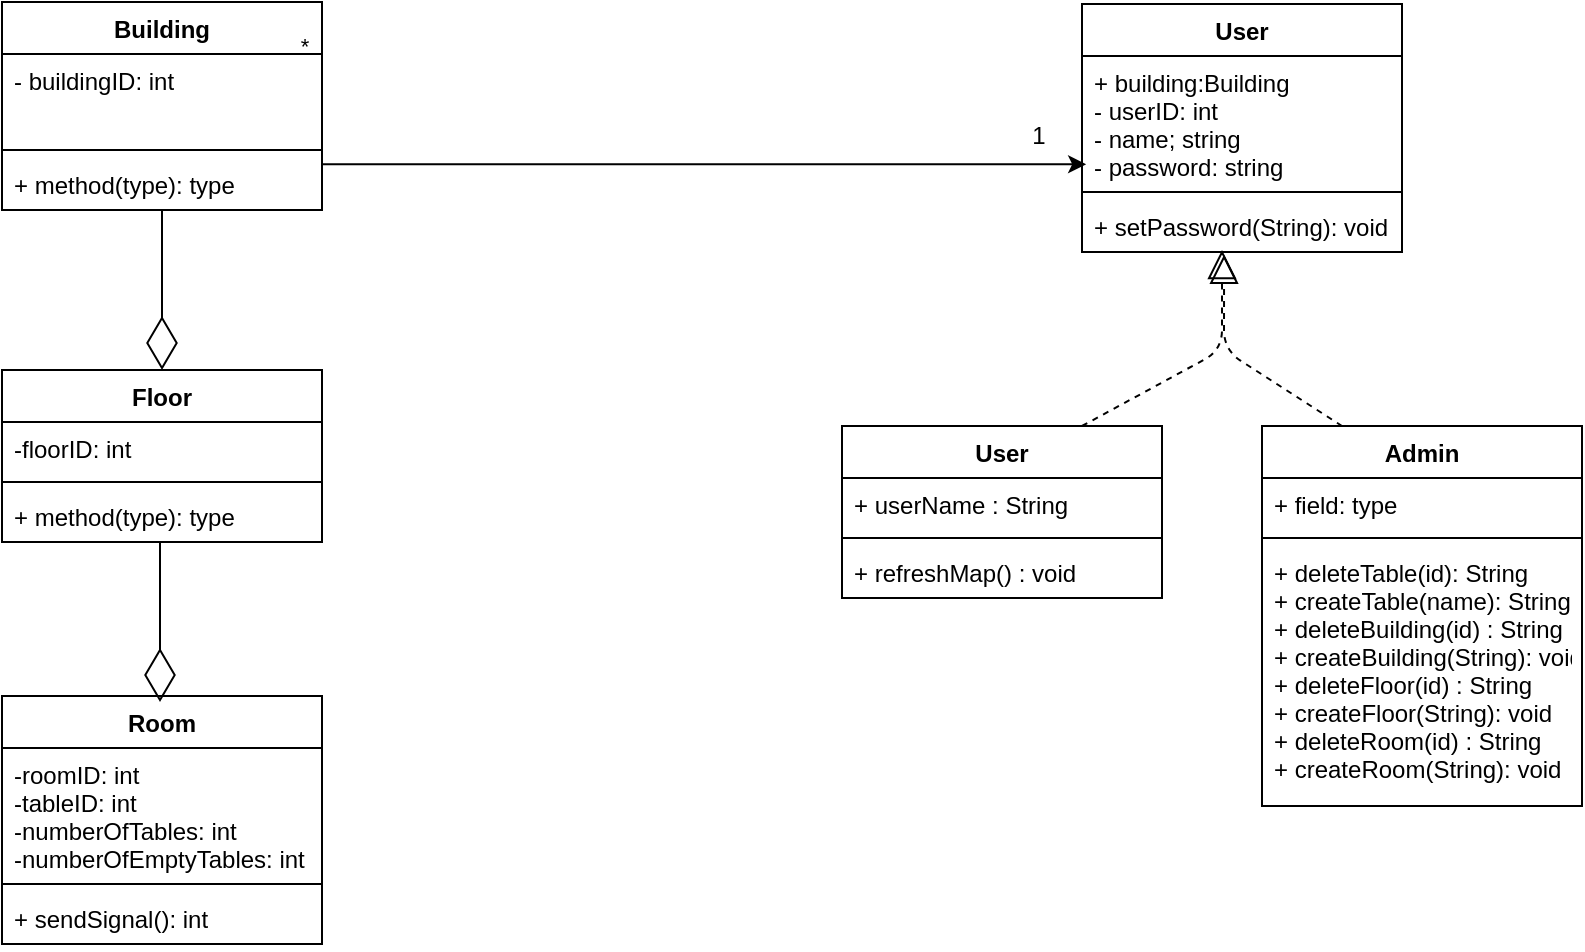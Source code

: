 <mxfile version="10.5.4" type="github"><diagram id="rTUIbsL52zfI17CwxYy-" name="Page-1"><mxGraphModel dx="481" dy="491" grid="1" gridSize="10" guides="1" tooltips="1" connect="1" arrows="1" fold="1" page="1" pageScale="1" pageWidth="827" pageHeight="1169" math="0" shadow="0"><root><mxCell id="0"/><mxCell id="1" parent="0"/><mxCell id="a0J-lWOoTGamnd43DU0Q-1" value="Building" style="swimlane;fontStyle=1;align=center;verticalAlign=top;childLayout=stackLayout;horizontal=1;startSize=26;horizontalStack=0;resizeParent=1;resizeParentMax=0;resizeLast=0;collapsible=1;marginBottom=0;labelBackgroundColor=none;" parent="1" vertex="1"><mxGeometry x="20" y="16" width="160" height="104" as="geometry"/></mxCell><mxCell id="a0J-lWOoTGamnd43DU0Q-2" value="- buildingID: int&#10;" style="text;strokeColor=none;fillColor=none;align=left;verticalAlign=top;spacingLeft=4;spacingRight=4;overflow=hidden;rotatable=0;points=[[0,0.5],[1,0.5]];portConstraint=eastwest;labelBackgroundColor=none;" parent="a0J-lWOoTGamnd43DU0Q-1" vertex="1"><mxGeometry y="26" width="160" height="44" as="geometry"/></mxCell><mxCell id="a0J-lWOoTGamnd43DU0Q-3" value="" style="line;strokeWidth=1;fillColor=none;align=left;verticalAlign=middle;spacingTop=-1;spacingLeft=3;spacingRight=3;rotatable=0;labelPosition=right;points=[];portConstraint=eastwest;labelBackgroundColor=none;" parent="a0J-lWOoTGamnd43DU0Q-1" vertex="1"><mxGeometry y="70" width="160" height="8" as="geometry"/></mxCell><mxCell id="a0J-lWOoTGamnd43DU0Q-4" value="+ method(type): type" style="text;strokeColor=none;fillColor=none;align=left;verticalAlign=top;spacingLeft=4;spacingRight=4;overflow=hidden;rotatable=0;points=[[0,0.5],[1,0.5]];portConstraint=eastwest;labelBackgroundColor=none;" parent="a0J-lWOoTGamnd43DU0Q-1" vertex="1"><mxGeometry y="78" width="160" height="26" as="geometry"/></mxCell><mxCell id="a0J-lWOoTGamnd43DU0Q-5" value="Room&#10;&#10;" style="swimlane;fontStyle=1;align=center;verticalAlign=top;childLayout=stackLayout;horizontal=1;startSize=26;horizontalStack=0;resizeParent=1;resizeParentMax=0;resizeLast=0;collapsible=1;marginBottom=0;labelBackgroundColor=none;" parent="1" vertex="1"><mxGeometry x="20" y="363" width="160" height="124" as="geometry"/></mxCell><mxCell id="a0J-lWOoTGamnd43DU0Q-6" value="-roomID: int&#10;-tableID: int&#10;-numberOfTables: int&#10;-numberOfEmptyTables: int" style="text;strokeColor=none;fillColor=none;align=left;verticalAlign=top;spacingLeft=4;spacingRight=4;overflow=hidden;rotatable=0;points=[[0,0.5],[1,0.5]];portConstraint=eastwest;labelBackgroundColor=none;" parent="a0J-lWOoTGamnd43DU0Q-5" vertex="1"><mxGeometry y="26" width="160" height="64" as="geometry"/></mxCell><mxCell id="a0J-lWOoTGamnd43DU0Q-7" value="" style="line;strokeWidth=1;fillColor=none;align=left;verticalAlign=middle;spacingTop=-1;spacingLeft=3;spacingRight=3;rotatable=0;labelPosition=right;points=[];portConstraint=eastwest;labelBackgroundColor=none;" parent="a0J-lWOoTGamnd43DU0Q-5" vertex="1"><mxGeometry y="90" width="160" height="8" as="geometry"/></mxCell><mxCell id="a0J-lWOoTGamnd43DU0Q-8" value="+ sendSignal(): int" style="text;strokeColor=none;fillColor=none;align=left;verticalAlign=top;spacingLeft=4;spacingRight=4;overflow=hidden;rotatable=0;points=[[0,0.5],[1,0.5]];portConstraint=eastwest;labelBackgroundColor=none;" parent="a0J-lWOoTGamnd43DU0Q-5" vertex="1"><mxGeometry y="98" width="160" height="26" as="geometry"/></mxCell><mxCell id="a0J-lWOoTGamnd43DU0Q-9" value="" style="endArrow=diamondThin;endFill=0;endSize=24;html=1;exitX=0.5;exitY=1;exitDx=0;exitDy=0;exitPerimeter=0;labelBackgroundColor=none;" parent="1" source="a0J-lWOoTGamnd43DU0Q-4" edge="1"><mxGeometry width="160" relative="1" as="geometry"><mxPoint x="100" y="130" as="sourcePoint"/><mxPoint x="100" y="200" as="targetPoint"/></mxGeometry></mxCell><mxCell id="a0J-lWOoTGamnd43DU0Q-10" value="Floor" style="swimlane;fontStyle=1;align=center;verticalAlign=top;childLayout=stackLayout;horizontal=1;startSize=26;horizontalStack=0;resizeParent=1;resizeParentMax=0;resizeLast=0;collapsible=1;marginBottom=0;labelBackgroundColor=none;" parent="1" vertex="1"><mxGeometry x="20" y="200" width="160" height="86" as="geometry"/></mxCell><mxCell id="a0J-lWOoTGamnd43DU0Q-11" value="-floorID: int&#10;&#10;" style="text;strokeColor=none;fillColor=none;align=left;verticalAlign=top;spacingLeft=4;spacingRight=4;overflow=hidden;rotatable=0;points=[[0,0.5],[1,0.5]];portConstraint=eastwest;labelBackgroundColor=none;" parent="a0J-lWOoTGamnd43DU0Q-10" vertex="1"><mxGeometry y="26" width="160" height="26" as="geometry"/></mxCell><mxCell id="a0J-lWOoTGamnd43DU0Q-12" value="" style="line;strokeWidth=1;fillColor=none;align=left;verticalAlign=middle;spacingTop=-1;spacingLeft=3;spacingRight=3;rotatable=0;labelPosition=right;points=[];portConstraint=eastwest;labelBackgroundColor=none;" parent="a0J-lWOoTGamnd43DU0Q-10" vertex="1"><mxGeometry y="52" width="160" height="8" as="geometry"/></mxCell><mxCell id="a0J-lWOoTGamnd43DU0Q-13" value="+ method(type): type" style="text;strokeColor=none;fillColor=none;align=left;verticalAlign=top;spacingLeft=4;spacingRight=4;overflow=hidden;rotatable=0;points=[[0,0.5],[1,0.5]];portConstraint=eastwest;labelBackgroundColor=none;" parent="a0J-lWOoTGamnd43DU0Q-10" vertex="1"><mxGeometry y="60" width="160" height="26" as="geometry"/></mxCell><mxCell id="a0J-lWOoTGamnd43DU0Q-14" value="" style="endArrow=diamondThin;endFill=0;endSize=24;html=1;exitX=0.5;exitY=1;exitDx=0;exitDy=0;exitPerimeter=0;labelBackgroundColor=none;" parent="1" edge="1"><mxGeometry width="160" relative="1" as="geometry"><mxPoint x="99" y="286" as="sourcePoint"/><mxPoint x="99" y="366" as="targetPoint"/></mxGeometry></mxCell><mxCell id="a0J-lWOoTGamnd43DU0Q-15" value="User&#10;&#10;" style="swimlane;fontStyle=1;align=center;verticalAlign=top;childLayout=stackLayout;horizontal=1;startSize=26;horizontalStack=0;resizeParent=1;resizeParentMax=0;resizeLast=0;collapsible=1;marginBottom=0;labelBackgroundColor=none;" parent="1" vertex="1"><mxGeometry x="560" y="17" width="160" height="124" as="geometry"/></mxCell><mxCell id="a0J-lWOoTGamnd43DU0Q-16" value="+ building:Building&#10;- userID: int&#10;- name; string&#10;- password: string&#10;" style="text;strokeColor=none;fillColor=none;align=left;verticalAlign=top;spacingLeft=4;spacingRight=4;overflow=hidden;rotatable=0;points=[[0,0.5],[1,0.5]];portConstraint=eastwest;labelBackgroundColor=none;" parent="a0J-lWOoTGamnd43DU0Q-15" vertex="1"><mxGeometry y="26" width="160" height="64" as="geometry"/></mxCell><mxCell id="a0J-lWOoTGamnd43DU0Q-17" value="" style="line;strokeWidth=1;fillColor=none;align=left;verticalAlign=middle;spacingTop=-1;spacingLeft=3;spacingRight=3;rotatable=0;labelPosition=right;points=[];portConstraint=eastwest;labelBackgroundColor=none;" parent="a0J-lWOoTGamnd43DU0Q-15" vertex="1"><mxGeometry y="90" width="160" height="8" as="geometry"/></mxCell><mxCell id="a0J-lWOoTGamnd43DU0Q-18" value="+ setPassword(String): void" style="text;strokeColor=none;fillColor=none;align=left;verticalAlign=top;spacingLeft=4;spacingRight=4;overflow=hidden;rotatable=0;points=[[0,0.5],[1,0.5]];portConstraint=eastwest;labelBackgroundColor=none;" parent="a0J-lWOoTGamnd43DU0Q-15" vertex="1"><mxGeometry y="98" width="160" height="26" as="geometry"/></mxCell><mxCell id="a0J-lWOoTGamnd43DU0Q-19" value="Admin&#10;" style="swimlane;fontStyle=1;align=center;verticalAlign=top;childLayout=stackLayout;horizontal=1;startSize=26;horizontalStack=0;resizeParent=1;resizeParentMax=0;resizeLast=0;collapsible=1;marginBottom=0;labelBackgroundColor=none;" parent="1" vertex="1"><mxGeometry x="650" y="228" width="160" height="190" as="geometry"/></mxCell><mxCell id="a0J-lWOoTGamnd43DU0Q-20" value="+ field: type" style="text;strokeColor=none;fillColor=none;align=left;verticalAlign=top;spacingLeft=4;spacingRight=4;overflow=hidden;rotatable=0;points=[[0,0.5],[1,0.5]];portConstraint=eastwest;labelBackgroundColor=none;" parent="a0J-lWOoTGamnd43DU0Q-19" vertex="1"><mxGeometry y="26" width="160" height="26" as="geometry"/></mxCell><mxCell id="a0J-lWOoTGamnd43DU0Q-21" value="" style="line;strokeWidth=1;fillColor=none;align=left;verticalAlign=middle;spacingTop=-1;spacingLeft=3;spacingRight=3;rotatable=0;labelPosition=right;points=[];portConstraint=eastwest;labelBackgroundColor=none;" parent="a0J-lWOoTGamnd43DU0Q-19" vertex="1"><mxGeometry y="52" width="160" height="8" as="geometry"/></mxCell><mxCell id="a0J-lWOoTGamnd43DU0Q-22" value="+ deleteTable(id): String&#10;+ createTable(name): String&#10;+ deleteBuilding(id) : String&#10;+ createBuilding(String): void&#10;+ deleteFloor(id) : String&#10;+ createFloor(String): void&#10;+ deleteRoom(id) : String&#10;+ createRoom(String): void&#10;" style="text;strokeColor=none;fillColor=none;align=left;verticalAlign=top;spacingLeft=4;spacingRight=4;overflow=hidden;rotatable=0;points=[[0,0.5],[1,0.5]];portConstraint=eastwest;labelBackgroundColor=none;" parent="a0J-lWOoTGamnd43DU0Q-19" vertex="1"><mxGeometry y="60" width="160" height="130" as="geometry"/></mxCell><mxCell id="a0J-lWOoTGamnd43DU0Q-23" value="User&#10;&#10;" style="swimlane;fontStyle=1;align=center;verticalAlign=top;childLayout=stackLayout;horizontal=1;startSize=26;horizontalStack=0;resizeParent=1;resizeParentMax=0;resizeLast=0;collapsible=1;marginBottom=0;labelBackgroundColor=none;" parent="1" vertex="1"><mxGeometry x="440" y="228" width="160" height="86" as="geometry"/></mxCell><mxCell id="a0J-lWOoTGamnd43DU0Q-24" value="+ userName : String" style="text;strokeColor=none;fillColor=none;align=left;verticalAlign=top;spacingLeft=4;spacingRight=4;overflow=hidden;rotatable=0;points=[[0,0.5],[1,0.5]];portConstraint=eastwest;labelBackgroundColor=none;" parent="a0J-lWOoTGamnd43DU0Q-23" vertex="1"><mxGeometry y="26" width="160" height="26" as="geometry"/></mxCell><mxCell id="a0J-lWOoTGamnd43DU0Q-25" value="" style="line;strokeWidth=1;fillColor=none;align=left;verticalAlign=middle;spacingTop=-1;spacingLeft=3;spacingRight=3;rotatable=0;labelPosition=right;points=[];portConstraint=eastwest;labelBackgroundColor=none;" parent="a0J-lWOoTGamnd43DU0Q-23" vertex="1"><mxGeometry y="52" width="160" height="8" as="geometry"/></mxCell><mxCell id="a0J-lWOoTGamnd43DU0Q-26" value="+ refreshMap() : void&#10;" style="text;strokeColor=none;fillColor=none;align=left;verticalAlign=top;spacingLeft=4;spacingRight=4;overflow=hidden;rotatable=0;points=[[0,0.5],[1,0.5]];portConstraint=eastwest;labelBackgroundColor=none;" parent="a0J-lWOoTGamnd43DU0Q-23" vertex="1"><mxGeometry y="60" width="160" height="26" as="geometry"/></mxCell><mxCell id="a0J-lWOoTGamnd43DU0Q-30" value="" style="endArrow=block;dashed=1;endFill=0;endSize=12;html=1;exitX=0.75;exitY=0;exitDx=0;exitDy=0;labelBackgroundColor=none;" parent="1" source="a0J-lWOoTGamnd43DU0Q-23" edge="1"><mxGeometry width="160" relative="1" as="geometry"><mxPoint x="290" y="424" as="sourcePoint"/><mxPoint x="630" y="140" as="targetPoint"/><Array as="points"><mxPoint x="630" y="190"/></Array></mxGeometry></mxCell><mxCell id="a0J-lWOoTGamnd43DU0Q-31" value="" style="endArrow=block;dashed=1;endFill=0;endSize=12;html=1;exitX=0.25;exitY=0;exitDx=0;exitDy=0;entryX=0.444;entryY=1.054;entryDx=0;entryDy=0;entryPerimeter=0;labelBackgroundColor=none;" parent="1" source="a0J-lWOoTGamnd43DU0Q-19" target="a0J-lWOoTGamnd43DU0Q-18" edge="1"><mxGeometry width="160" relative="1" as="geometry"><mxPoint x="570" y="238" as="sourcePoint"/><mxPoint x="630" y="198" as="targetPoint"/><Array as="points"><mxPoint x="631" y="190"/></Array></mxGeometry></mxCell><mxCell id="a0J-lWOoTGamnd43DU0Q-32" value="*" style="edgeStyle=orthogonalEdgeStyle;rounded=0;orthogonalLoop=1;jettySize=auto;html=1;exitX=1;exitY=0.5;exitDx=0;exitDy=0;entryX=0.013;entryY=0.846;entryDx=0;entryDy=0;entryPerimeter=0;labelBackgroundColor=none;" parent="1" source="a0J-lWOoTGamnd43DU0Q-2" target="a0J-lWOoTGamnd43DU0Q-16" edge="1"><mxGeometry x="-0.959" y="-19" relative="1" as="geometry"><Array as="points"><mxPoint x="180" y="97"/></Array><mxPoint x="10" y="-35" as="offset"/></mxGeometry></mxCell><mxCell id="a0J-lWOoTGamnd43DU0Q-33" value="1" style="text;html=1;resizable=0;points=[];align=center;verticalAlign=middle;labelBackgroundColor=none;" parent="a0J-lWOoTGamnd43DU0Q-32" vertex="1" connectable="0"><mxGeometry x="0.774" relative="1" as="geometry"><mxPoint x="22" y="-14" as="offset"/></mxGeometry></mxCell></root></mxGraphModel></diagram></mxfile>